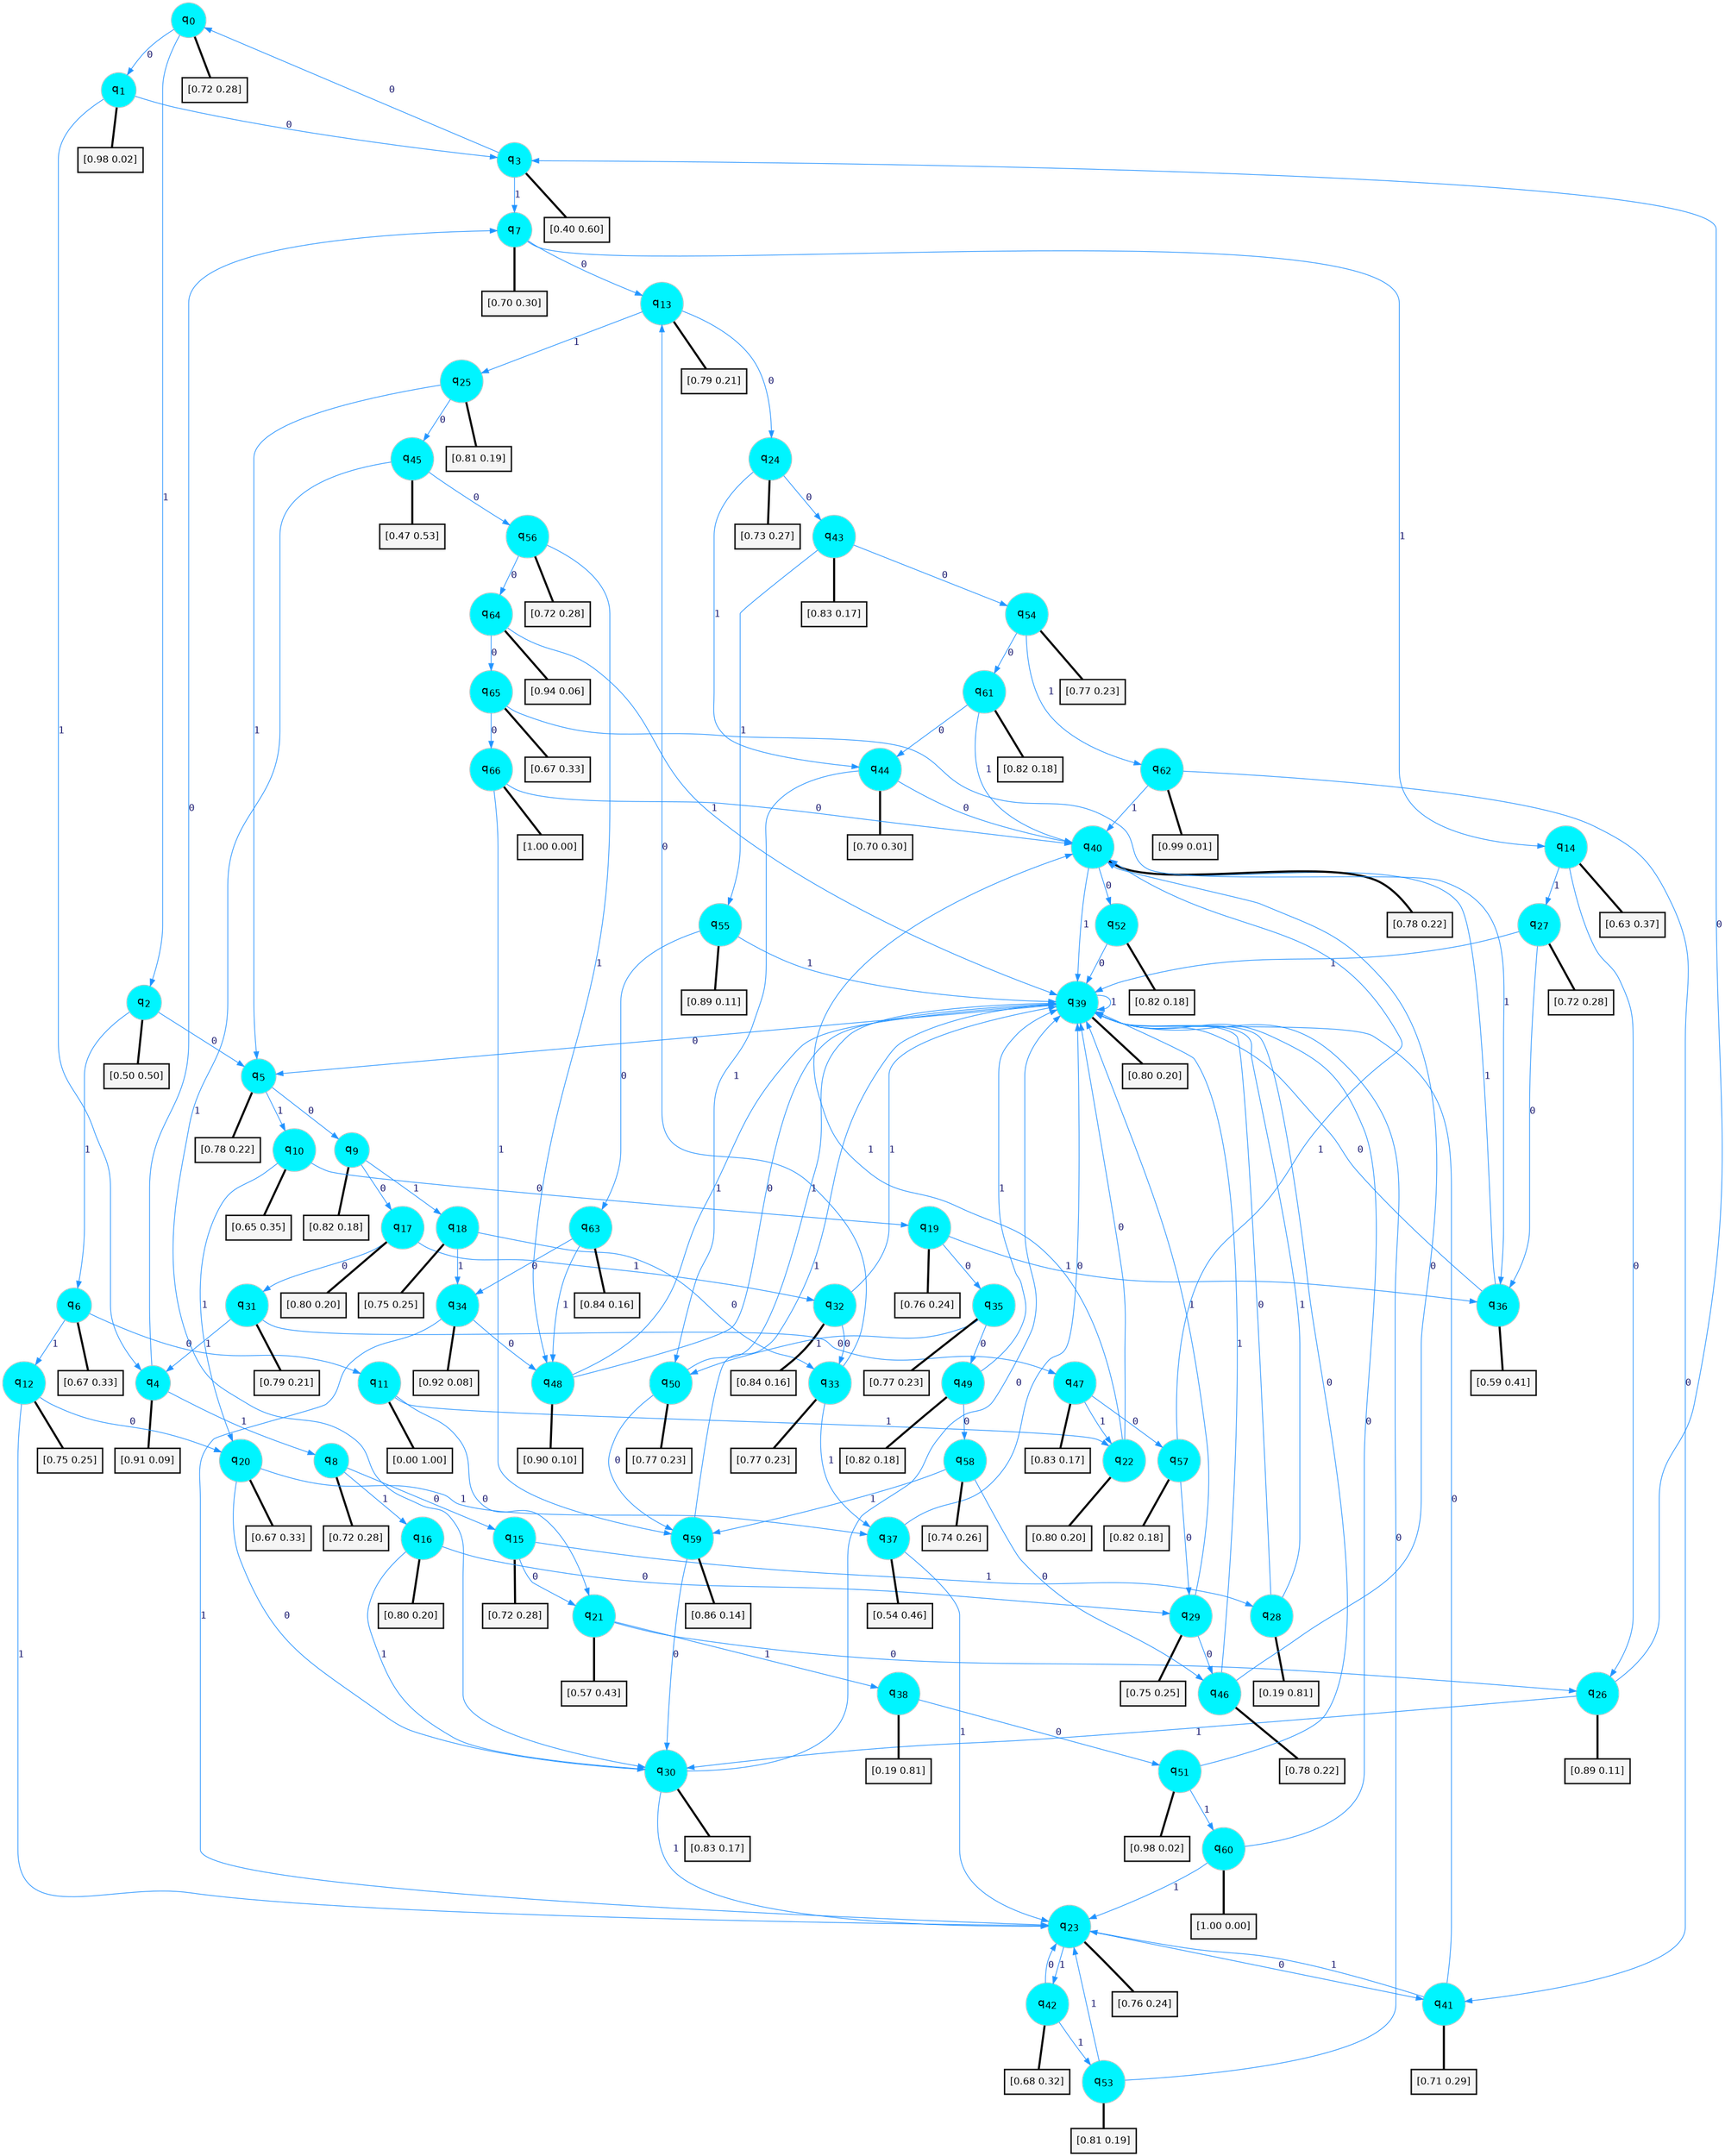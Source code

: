 digraph G {
graph [
bgcolor=transparent, dpi=300, rankdir=TD, size="40,25"];
node [
color=gray, fillcolor=turquoise1, fontcolor=black, fontname=Helvetica, fontsize=16, fontweight=bold, shape=circle, style=filled];
edge [
arrowsize=1, color=dodgerblue1, fontcolor=midnightblue, fontname=courier, fontweight=bold, penwidth=1, style=solid, weight=20];
0[label=<q<SUB>0</SUB>>];
1[label=<q<SUB>1</SUB>>];
2[label=<q<SUB>2</SUB>>];
3[label=<q<SUB>3</SUB>>];
4[label=<q<SUB>4</SUB>>];
5[label=<q<SUB>5</SUB>>];
6[label=<q<SUB>6</SUB>>];
7[label=<q<SUB>7</SUB>>];
8[label=<q<SUB>8</SUB>>];
9[label=<q<SUB>9</SUB>>];
10[label=<q<SUB>10</SUB>>];
11[label=<q<SUB>11</SUB>>];
12[label=<q<SUB>12</SUB>>];
13[label=<q<SUB>13</SUB>>];
14[label=<q<SUB>14</SUB>>];
15[label=<q<SUB>15</SUB>>];
16[label=<q<SUB>16</SUB>>];
17[label=<q<SUB>17</SUB>>];
18[label=<q<SUB>18</SUB>>];
19[label=<q<SUB>19</SUB>>];
20[label=<q<SUB>20</SUB>>];
21[label=<q<SUB>21</SUB>>];
22[label=<q<SUB>22</SUB>>];
23[label=<q<SUB>23</SUB>>];
24[label=<q<SUB>24</SUB>>];
25[label=<q<SUB>25</SUB>>];
26[label=<q<SUB>26</SUB>>];
27[label=<q<SUB>27</SUB>>];
28[label=<q<SUB>28</SUB>>];
29[label=<q<SUB>29</SUB>>];
30[label=<q<SUB>30</SUB>>];
31[label=<q<SUB>31</SUB>>];
32[label=<q<SUB>32</SUB>>];
33[label=<q<SUB>33</SUB>>];
34[label=<q<SUB>34</SUB>>];
35[label=<q<SUB>35</SUB>>];
36[label=<q<SUB>36</SUB>>];
37[label=<q<SUB>37</SUB>>];
38[label=<q<SUB>38</SUB>>];
39[label=<q<SUB>39</SUB>>];
40[label=<q<SUB>40</SUB>>];
41[label=<q<SUB>41</SUB>>];
42[label=<q<SUB>42</SUB>>];
43[label=<q<SUB>43</SUB>>];
44[label=<q<SUB>44</SUB>>];
45[label=<q<SUB>45</SUB>>];
46[label=<q<SUB>46</SUB>>];
47[label=<q<SUB>47</SUB>>];
48[label=<q<SUB>48</SUB>>];
49[label=<q<SUB>49</SUB>>];
50[label=<q<SUB>50</SUB>>];
51[label=<q<SUB>51</SUB>>];
52[label=<q<SUB>52</SUB>>];
53[label=<q<SUB>53</SUB>>];
54[label=<q<SUB>54</SUB>>];
55[label=<q<SUB>55</SUB>>];
56[label=<q<SUB>56</SUB>>];
57[label=<q<SUB>57</SUB>>];
58[label=<q<SUB>58</SUB>>];
59[label=<q<SUB>59</SUB>>];
60[label=<q<SUB>60</SUB>>];
61[label=<q<SUB>61</SUB>>];
62[label=<q<SUB>62</SUB>>];
63[label=<q<SUB>63</SUB>>];
64[label=<q<SUB>64</SUB>>];
65[label=<q<SUB>65</SUB>>];
66[label=<q<SUB>66</SUB>>];
67[label="[0.72 0.28]", shape=box,fontcolor=black, fontname=Helvetica, fontsize=14, penwidth=2, fillcolor=whitesmoke,color=black];
68[label="[0.98 0.02]", shape=box,fontcolor=black, fontname=Helvetica, fontsize=14, penwidth=2, fillcolor=whitesmoke,color=black];
69[label="[0.50 0.50]", shape=box,fontcolor=black, fontname=Helvetica, fontsize=14, penwidth=2, fillcolor=whitesmoke,color=black];
70[label="[0.40 0.60]", shape=box,fontcolor=black, fontname=Helvetica, fontsize=14, penwidth=2, fillcolor=whitesmoke,color=black];
71[label="[0.91 0.09]", shape=box,fontcolor=black, fontname=Helvetica, fontsize=14, penwidth=2, fillcolor=whitesmoke,color=black];
72[label="[0.78 0.22]", shape=box,fontcolor=black, fontname=Helvetica, fontsize=14, penwidth=2, fillcolor=whitesmoke,color=black];
73[label="[0.67 0.33]", shape=box,fontcolor=black, fontname=Helvetica, fontsize=14, penwidth=2, fillcolor=whitesmoke,color=black];
74[label="[0.70 0.30]", shape=box,fontcolor=black, fontname=Helvetica, fontsize=14, penwidth=2, fillcolor=whitesmoke,color=black];
75[label="[0.72 0.28]", shape=box,fontcolor=black, fontname=Helvetica, fontsize=14, penwidth=2, fillcolor=whitesmoke,color=black];
76[label="[0.82 0.18]", shape=box,fontcolor=black, fontname=Helvetica, fontsize=14, penwidth=2, fillcolor=whitesmoke,color=black];
77[label="[0.65 0.35]", shape=box,fontcolor=black, fontname=Helvetica, fontsize=14, penwidth=2, fillcolor=whitesmoke,color=black];
78[label="[0.00 1.00]", shape=box,fontcolor=black, fontname=Helvetica, fontsize=14, penwidth=2, fillcolor=whitesmoke,color=black];
79[label="[0.75 0.25]", shape=box,fontcolor=black, fontname=Helvetica, fontsize=14, penwidth=2, fillcolor=whitesmoke,color=black];
80[label="[0.79 0.21]", shape=box,fontcolor=black, fontname=Helvetica, fontsize=14, penwidth=2, fillcolor=whitesmoke,color=black];
81[label="[0.63 0.37]", shape=box,fontcolor=black, fontname=Helvetica, fontsize=14, penwidth=2, fillcolor=whitesmoke,color=black];
82[label="[0.72 0.28]", shape=box,fontcolor=black, fontname=Helvetica, fontsize=14, penwidth=2, fillcolor=whitesmoke,color=black];
83[label="[0.80 0.20]", shape=box,fontcolor=black, fontname=Helvetica, fontsize=14, penwidth=2, fillcolor=whitesmoke,color=black];
84[label="[0.80 0.20]", shape=box,fontcolor=black, fontname=Helvetica, fontsize=14, penwidth=2, fillcolor=whitesmoke,color=black];
85[label="[0.75 0.25]", shape=box,fontcolor=black, fontname=Helvetica, fontsize=14, penwidth=2, fillcolor=whitesmoke,color=black];
86[label="[0.76 0.24]", shape=box,fontcolor=black, fontname=Helvetica, fontsize=14, penwidth=2, fillcolor=whitesmoke,color=black];
87[label="[0.67 0.33]", shape=box,fontcolor=black, fontname=Helvetica, fontsize=14, penwidth=2, fillcolor=whitesmoke,color=black];
88[label="[0.57 0.43]", shape=box,fontcolor=black, fontname=Helvetica, fontsize=14, penwidth=2, fillcolor=whitesmoke,color=black];
89[label="[0.80 0.20]", shape=box,fontcolor=black, fontname=Helvetica, fontsize=14, penwidth=2, fillcolor=whitesmoke,color=black];
90[label="[0.76 0.24]", shape=box,fontcolor=black, fontname=Helvetica, fontsize=14, penwidth=2, fillcolor=whitesmoke,color=black];
91[label="[0.73 0.27]", shape=box,fontcolor=black, fontname=Helvetica, fontsize=14, penwidth=2, fillcolor=whitesmoke,color=black];
92[label="[0.81 0.19]", shape=box,fontcolor=black, fontname=Helvetica, fontsize=14, penwidth=2, fillcolor=whitesmoke,color=black];
93[label="[0.89 0.11]", shape=box,fontcolor=black, fontname=Helvetica, fontsize=14, penwidth=2, fillcolor=whitesmoke,color=black];
94[label="[0.72 0.28]", shape=box,fontcolor=black, fontname=Helvetica, fontsize=14, penwidth=2, fillcolor=whitesmoke,color=black];
95[label="[0.19 0.81]", shape=box,fontcolor=black, fontname=Helvetica, fontsize=14, penwidth=2, fillcolor=whitesmoke,color=black];
96[label="[0.75 0.25]", shape=box,fontcolor=black, fontname=Helvetica, fontsize=14, penwidth=2, fillcolor=whitesmoke,color=black];
97[label="[0.83 0.17]", shape=box,fontcolor=black, fontname=Helvetica, fontsize=14, penwidth=2, fillcolor=whitesmoke,color=black];
98[label="[0.79 0.21]", shape=box,fontcolor=black, fontname=Helvetica, fontsize=14, penwidth=2, fillcolor=whitesmoke,color=black];
99[label="[0.84 0.16]", shape=box,fontcolor=black, fontname=Helvetica, fontsize=14, penwidth=2, fillcolor=whitesmoke,color=black];
100[label="[0.77 0.23]", shape=box,fontcolor=black, fontname=Helvetica, fontsize=14, penwidth=2, fillcolor=whitesmoke,color=black];
101[label="[0.92 0.08]", shape=box,fontcolor=black, fontname=Helvetica, fontsize=14, penwidth=2, fillcolor=whitesmoke,color=black];
102[label="[0.77 0.23]", shape=box,fontcolor=black, fontname=Helvetica, fontsize=14, penwidth=2, fillcolor=whitesmoke,color=black];
103[label="[0.59 0.41]", shape=box,fontcolor=black, fontname=Helvetica, fontsize=14, penwidth=2, fillcolor=whitesmoke,color=black];
104[label="[0.54 0.46]", shape=box,fontcolor=black, fontname=Helvetica, fontsize=14, penwidth=2, fillcolor=whitesmoke,color=black];
105[label="[0.19 0.81]", shape=box,fontcolor=black, fontname=Helvetica, fontsize=14, penwidth=2, fillcolor=whitesmoke,color=black];
106[label="[0.80 0.20]", shape=box,fontcolor=black, fontname=Helvetica, fontsize=14, penwidth=2, fillcolor=whitesmoke,color=black];
107[label="[0.78 0.22]", shape=box,fontcolor=black, fontname=Helvetica, fontsize=14, penwidth=2, fillcolor=whitesmoke,color=black];
108[label="[0.71 0.29]", shape=box,fontcolor=black, fontname=Helvetica, fontsize=14, penwidth=2, fillcolor=whitesmoke,color=black];
109[label="[0.68 0.32]", shape=box,fontcolor=black, fontname=Helvetica, fontsize=14, penwidth=2, fillcolor=whitesmoke,color=black];
110[label="[0.83 0.17]", shape=box,fontcolor=black, fontname=Helvetica, fontsize=14, penwidth=2, fillcolor=whitesmoke,color=black];
111[label="[0.70 0.30]", shape=box,fontcolor=black, fontname=Helvetica, fontsize=14, penwidth=2, fillcolor=whitesmoke,color=black];
112[label="[0.47 0.53]", shape=box,fontcolor=black, fontname=Helvetica, fontsize=14, penwidth=2, fillcolor=whitesmoke,color=black];
113[label="[0.78 0.22]", shape=box,fontcolor=black, fontname=Helvetica, fontsize=14, penwidth=2, fillcolor=whitesmoke,color=black];
114[label="[0.83 0.17]", shape=box,fontcolor=black, fontname=Helvetica, fontsize=14, penwidth=2, fillcolor=whitesmoke,color=black];
115[label="[0.90 0.10]", shape=box,fontcolor=black, fontname=Helvetica, fontsize=14, penwidth=2, fillcolor=whitesmoke,color=black];
116[label="[0.82 0.18]", shape=box,fontcolor=black, fontname=Helvetica, fontsize=14, penwidth=2, fillcolor=whitesmoke,color=black];
117[label="[0.77 0.23]", shape=box,fontcolor=black, fontname=Helvetica, fontsize=14, penwidth=2, fillcolor=whitesmoke,color=black];
118[label="[0.98 0.02]", shape=box,fontcolor=black, fontname=Helvetica, fontsize=14, penwidth=2, fillcolor=whitesmoke,color=black];
119[label="[0.82 0.18]", shape=box,fontcolor=black, fontname=Helvetica, fontsize=14, penwidth=2, fillcolor=whitesmoke,color=black];
120[label="[0.81 0.19]", shape=box,fontcolor=black, fontname=Helvetica, fontsize=14, penwidth=2, fillcolor=whitesmoke,color=black];
121[label="[0.77 0.23]", shape=box,fontcolor=black, fontname=Helvetica, fontsize=14, penwidth=2, fillcolor=whitesmoke,color=black];
122[label="[0.89 0.11]", shape=box,fontcolor=black, fontname=Helvetica, fontsize=14, penwidth=2, fillcolor=whitesmoke,color=black];
123[label="[0.72 0.28]", shape=box,fontcolor=black, fontname=Helvetica, fontsize=14, penwidth=2, fillcolor=whitesmoke,color=black];
124[label="[0.82 0.18]", shape=box,fontcolor=black, fontname=Helvetica, fontsize=14, penwidth=2, fillcolor=whitesmoke,color=black];
125[label="[0.74 0.26]", shape=box,fontcolor=black, fontname=Helvetica, fontsize=14, penwidth=2, fillcolor=whitesmoke,color=black];
126[label="[0.86 0.14]", shape=box,fontcolor=black, fontname=Helvetica, fontsize=14, penwidth=2, fillcolor=whitesmoke,color=black];
127[label="[1.00 0.00]", shape=box,fontcolor=black, fontname=Helvetica, fontsize=14, penwidth=2, fillcolor=whitesmoke,color=black];
128[label="[0.82 0.18]", shape=box,fontcolor=black, fontname=Helvetica, fontsize=14, penwidth=2, fillcolor=whitesmoke,color=black];
129[label="[0.99 0.01]", shape=box,fontcolor=black, fontname=Helvetica, fontsize=14, penwidth=2, fillcolor=whitesmoke,color=black];
130[label="[0.84 0.16]", shape=box,fontcolor=black, fontname=Helvetica, fontsize=14, penwidth=2, fillcolor=whitesmoke,color=black];
131[label="[0.94 0.06]", shape=box,fontcolor=black, fontname=Helvetica, fontsize=14, penwidth=2, fillcolor=whitesmoke,color=black];
132[label="[0.67 0.33]", shape=box,fontcolor=black, fontname=Helvetica, fontsize=14, penwidth=2, fillcolor=whitesmoke,color=black];
133[label="[1.00 0.00]", shape=box,fontcolor=black, fontname=Helvetica, fontsize=14, penwidth=2, fillcolor=whitesmoke,color=black];
0->1 [label=0];
0->2 [label=1];
0->67 [arrowhead=none, penwidth=3,color=black];
1->3 [label=0];
1->4 [label=1];
1->68 [arrowhead=none, penwidth=3,color=black];
2->5 [label=0];
2->6 [label=1];
2->69 [arrowhead=none, penwidth=3,color=black];
3->0 [label=0];
3->7 [label=1];
3->70 [arrowhead=none, penwidth=3,color=black];
4->7 [label=0];
4->8 [label=1];
4->71 [arrowhead=none, penwidth=3,color=black];
5->9 [label=0];
5->10 [label=1];
5->72 [arrowhead=none, penwidth=3,color=black];
6->11 [label=0];
6->12 [label=1];
6->73 [arrowhead=none, penwidth=3,color=black];
7->13 [label=0];
7->14 [label=1];
7->74 [arrowhead=none, penwidth=3,color=black];
8->15 [label=0];
8->16 [label=1];
8->75 [arrowhead=none, penwidth=3,color=black];
9->17 [label=0];
9->18 [label=1];
9->76 [arrowhead=none, penwidth=3,color=black];
10->19 [label=0];
10->20 [label=1];
10->77 [arrowhead=none, penwidth=3,color=black];
11->21 [label=0];
11->22 [label=1];
11->78 [arrowhead=none, penwidth=3,color=black];
12->20 [label=0];
12->23 [label=1];
12->79 [arrowhead=none, penwidth=3,color=black];
13->24 [label=0];
13->25 [label=1];
13->80 [arrowhead=none, penwidth=3,color=black];
14->26 [label=0];
14->27 [label=1];
14->81 [arrowhead=none, penwidth=3,color=black];
15->21 [label=0];
15->28 [label=1];
15->82 [arrowhead=none, penwidth=3,color=black];
16->29 [label=0];
16->30 [label=1];
16->83 [arrowhead=none, penwidth=3,color=black];
17->31 [label=0];
17->32 [label=1];
17->84 [arrowhead=none, penwidth=3,color=black];
18->33 [label=0];
18->34 [label=1];
18->85 [arrowhead=none, penwidth=3,color=black];
19->35 [label=0];
19->36 [label=1];
19->86 [arrowhead=none, penwidth=3,color=black];
20->30 [label=0];
20->37 [label=1];
20->87 [arrowhead=none, penwidth=3,color=black];
21->26 [label=0];
21->38 [label=1];
21->88 [arrowhead=none, penwidth=3,color=black];
22->39 [label=0];
22->40 [label=1];
22->89 [arrowhead=none, penwidth=3,color=black];
23->41 [label=0];
23->42 [label=1];
23->90 [arrowhead=none, penwidth=3,color=black];
24->43 [label=0];
24->44 [label=1];
24->91 [arrowhead=none, penwidth=3,color=black];
25->45 [label=0];
25->5 [label=1];
25->92 [arrowhead=none, penwidth=3,color=black];
26->3 [label=0];
26->30 [label=1];
26->93 [arrowhead=none, penwidth=3,color=black];
27->36 [label=0];
27->39 [label=1];
27->94 [arrowhead=none, penwidth=3,color=black];
28->39 [label=0];
28->39 [label=1];
28->95 [arrowhead=none, penwidth=3,color=black];
29->46 [label=0];
29->39 [label=1];
29->96 [arrowhead=none, penwidth=3,color=black];
30->39 [label=0];
30->23 [label=1];
30->97 [arrowhead=none, penwidth=3,color=black];
31->47 [label=0];
31->4 [label=1];
31->98 [arrowhead=none, penwidth=3,color=black];
32->33 [label=0];
32->39 [label=1];
32->99 [arrowhead=none, penwidth=3,color=black];
33->13 [label=0];
33->37 [label=1];
33->100 [arrowhead=none, penwidth=3,color=black];
34->48 [label=0];
34->23 [label=1];
34->101 [arrowhead=none, penwidth=3,color=black];
35->49 [label=0];
35->50 [label=1];
35->102 [arrowhead=none, penwidth=3,color=black];
36->39 [label=0];
36->40 [label=1];
36->103 [arrowhead=none, penwidth=3,color=black];
37->39 [label=0];
37->23 [label=1];
37->104 [arrowhead=none, penwidth=3,color=black];
38->51 [label=0];
38->105 [arrowhead=none, penwidth=3,color=black];
39->5 [label=0];
39->39 [label=1];
39->106 [arrowhead=none, penwidth=3,color=black];
40->52 [label=0];
40->39 [label=1];
40->107 [arrowhead=none, penwidth=3,color=black];
41->39 [label=0];
41->23 [label=1];
41->108 [arrowhead=none, penwidth=3,color=black];
42->23 [label=0];
42->53 [label=1];
42->109 [arrowhead=none, penwidth=3,color=black];
43->54 [label=0];
43->55 [label=1];
43->110 [arrowhead=none, penwidth=3,color=black];
44->40 [label=0];
44->50 [label=1];
44->111 [arrowhead=none, penwidth=3,color=black];
45->56 [label=0];
45->30 [label=1];
45->112 [arrowhead=none, penwidth=3,color=black];
46->40 [label=0];
46->39 [label=1];
46->113 [arrowhead=none, penwidth=3,color=black];
47->57 [label=0];
47->22 [label=1];
47->114 [arrowhead=none, penwidth=3,color=black];
48->39 [label=0];
48->39 [label=1];
48->115 [arrowhead=none, penwidth=3,color=black];
49->58 [label=0];
49->39 [label=1];
49->116 [arrowhead=none, penwidth=3,color=black];
50->59 [label=0];
50->39 [label=1];
50->117 [arrowhead=none, penwidth=3,color=black];
51->39 [label=0];
51->60 [label=1];
51->118 [arrowhead=none, penwidth=3,color=black];
52->39 [label=0];
52->119 [arrowhead=none, penwidth=3,color=black];
53->39 [label=0];
53->23 [label=1];
53->120 [arrowhead=none, penwidth=3,color=black];
54->61 [label=0];
54->62 [label=1];
54->121 [arrowhead=none, penwidth=3,color=black];
55->63 [label=0];
55->39 [label=1];
55->122 [arrowhead=none, penwidth=3,color=black];
56->64 [label=0];
56->48 [label=1];
56->123 [arrowhead=none, penwidth=3,color=black];
57->29 [label=0];
57->40 [label=1];
57->124 [arrowhead=none, penwidth=3,color=black];
58->46 [label=0];
58->59 [label=1];
58->125 [arrowhead=none, penwidth=3,color=black];
59->30 [label=0];
59->39 [label=1];
59->126 [arrowhead=none, penwidth=3,color=black];
60->39 [label=0];
60->23 [label=1];
60->127 [arrowhead=none, penwidth=3,color=black];
61->44 [label=0];
61->40 [label=1];
61->128 [arrowhead=none, penwidth=3,color=black];
62->41 [label=0];
62->40 [label=1];
62->129 [arrowhead=none, penwidth=3,color=black];
63->34 [label=0];
63->48 [label=1];
63->130 [arrowhead=none, penwidth=3,color=black];
64->65 [label=0];
64->39 [label=1];
64->131 [arrowhead=none, penwidth=3,color=black];
65->66 [label=0];
65->36 [label=1];
65->132 [arrowhead=none, penwidth=3,color=black];
66->40 [label=0];
66->59 [label=1];
66->133 [arrowhead=none, penwidth=3,color=black];
}
